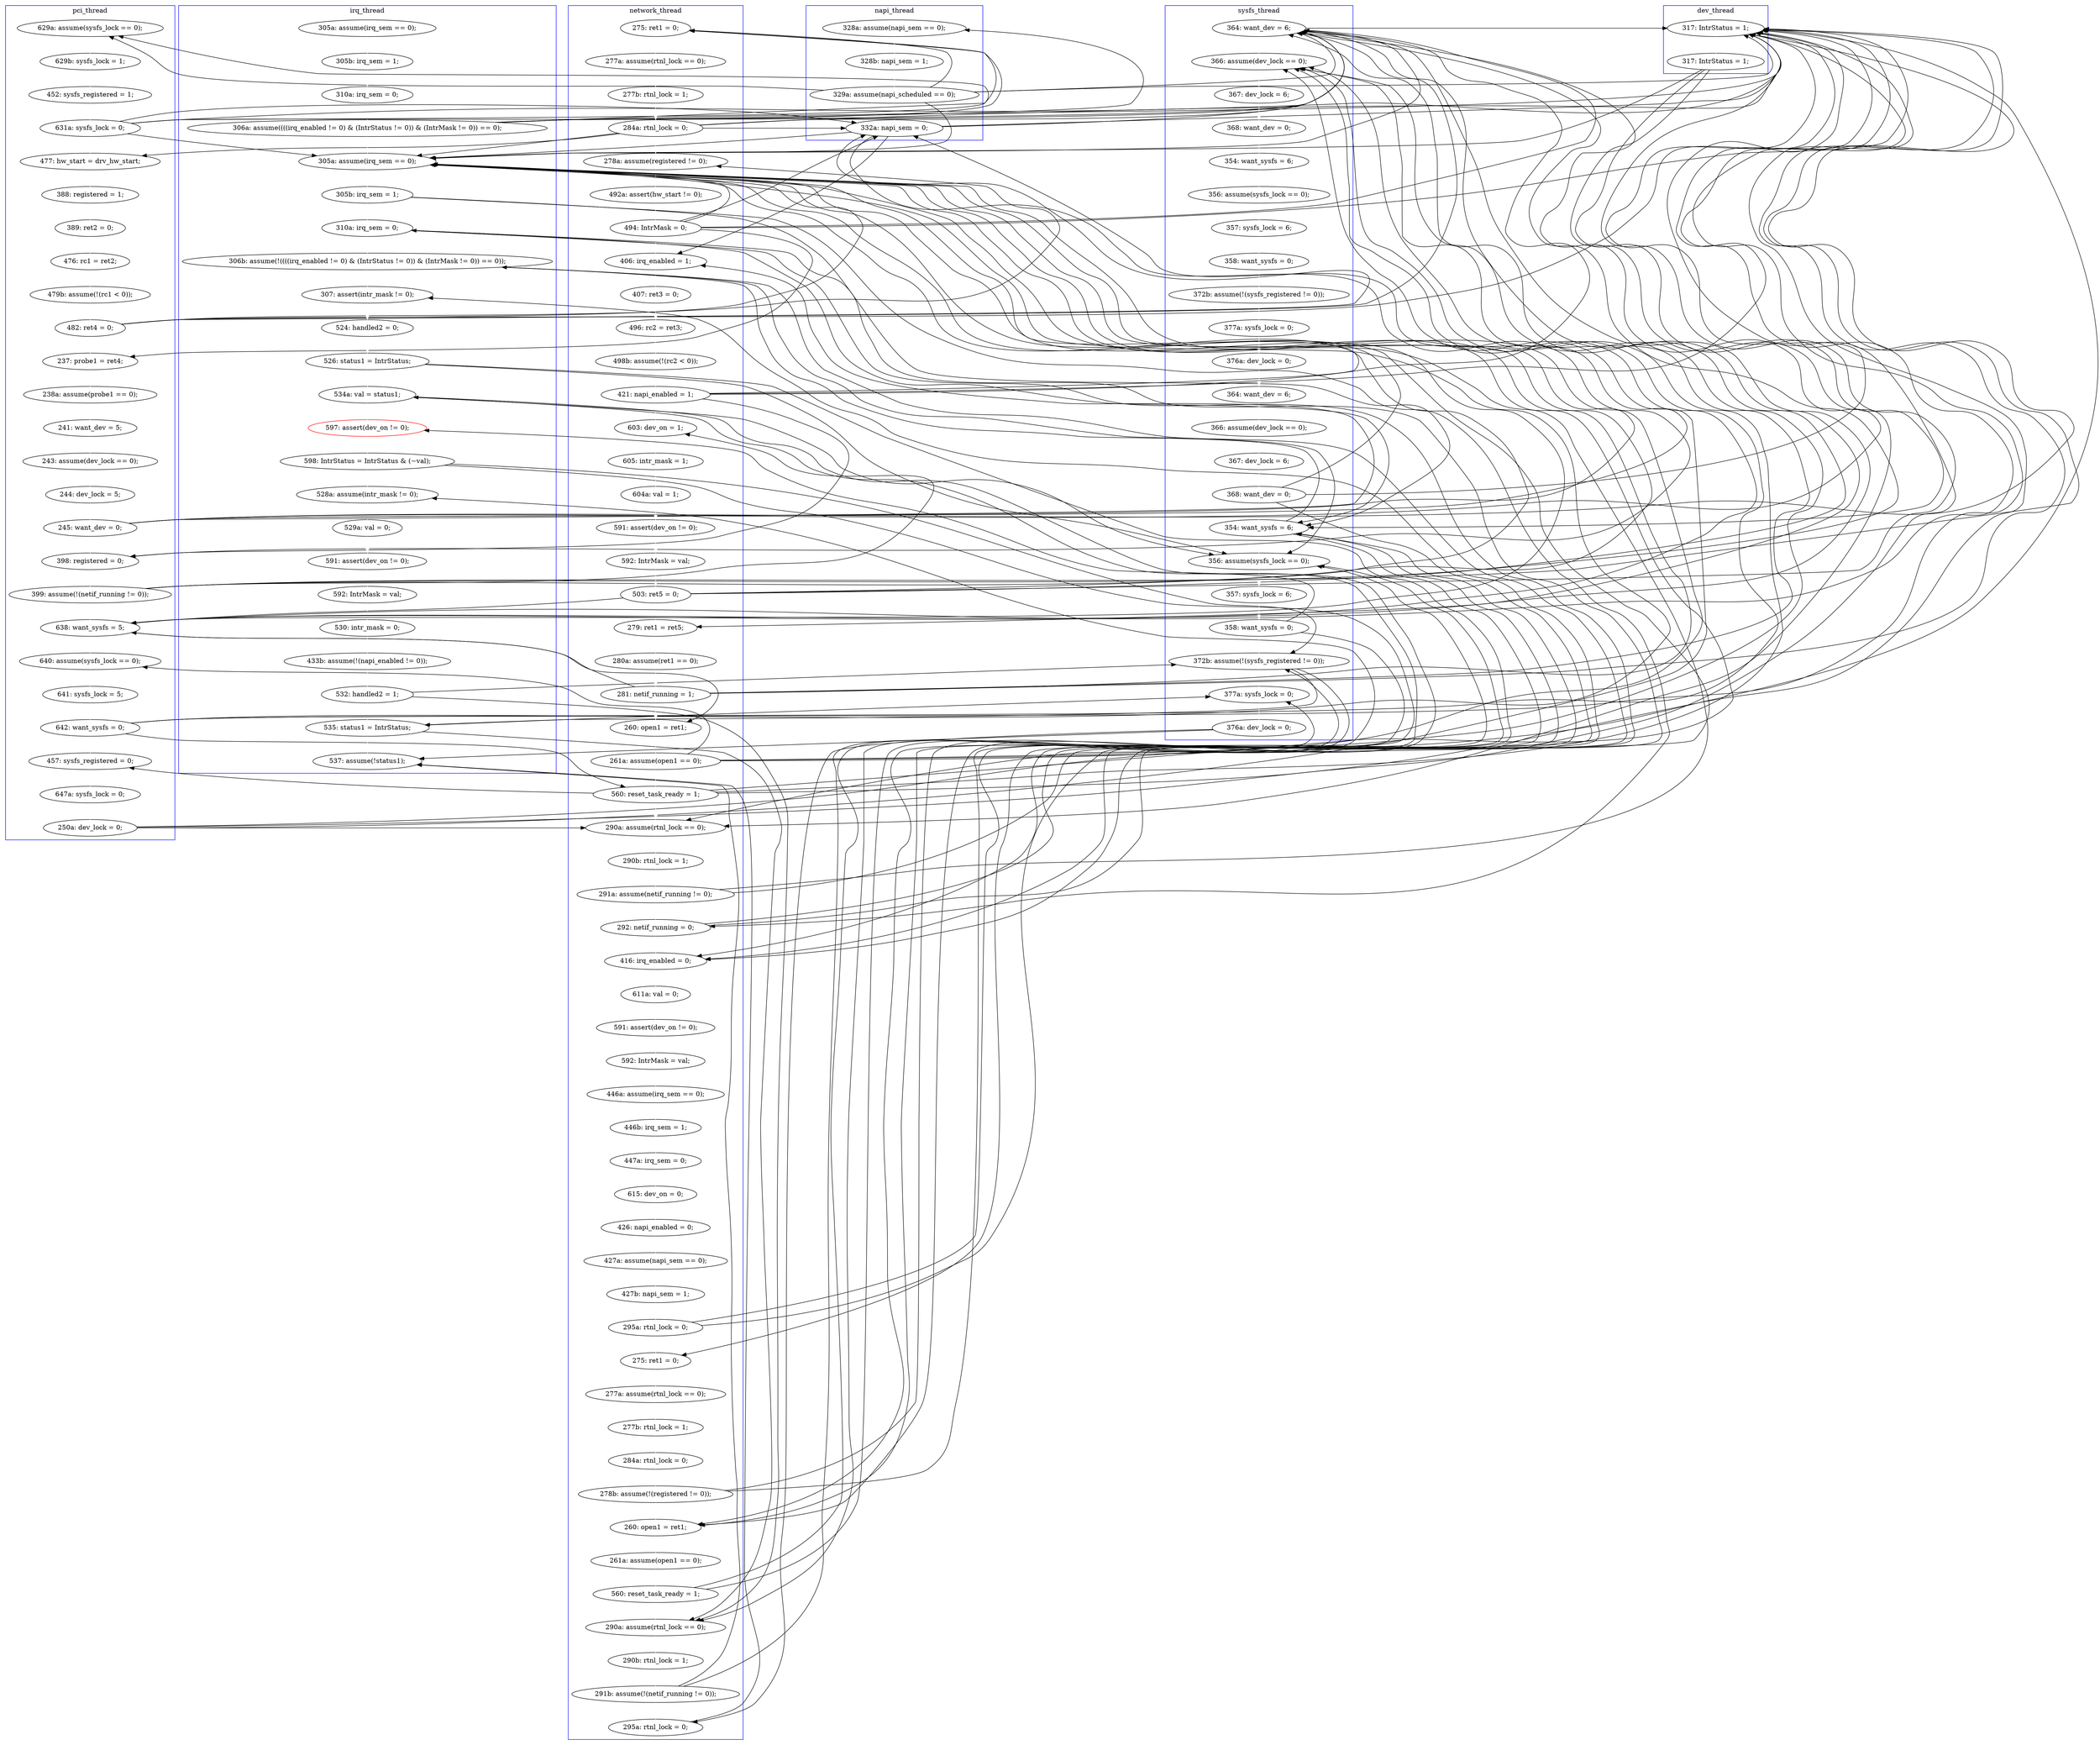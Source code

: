 digraph Counterexample {
	43 -> 48 [color = black, style = solid, constraint = false]
	133 -> 136 [color = white, style = solid]
	180 -> 186 [color = black, style = solid, constraint = false]
	80 -> 190 [color = black, style = solid, constraint = false]
	242 -> 244 [color = white, style = solid]
	213 -> 214 [color = white, style = solid]
	279 -> 284 [color = black, style = solid, constraint = false]
	163 -> 190 [color = black, style = solid, constraint = false]
	167 -> 168 [color = white, style = solid]
	269 -> 270 [color = white, style = solid]
	95 -> 96 [color = white, style = solid]
	258 -> 264 [color = white, style = solid]
	184 -> 195 [color = black, style = solid, constraint = false]
	142 -> 190 [color = black, style = solid, constraint = false]
	135 -> 164 [color = white, style = solid]
	193 -> 195 [color = black, style = solid, constraint = false]
	115 -> 190 [color = black, style = solid, constraint = false]
	91 -> 94 [color = white, style = solid]
	90 -> 102 [color = black, style = solid, constraint = false]
	284 -> 285 [color = white, style = solid]
	136 -> 139 [color = white, style = solid]
	67 -> 81 [color = white, style = solid]
	192 -> 195 [color = black, style = solid, constraint = false]
	255 -> 258 [color = white, style = solid]
	254 -> 255 [color = black, style = solid, constraint = false]
	151 -> 181 [color = black, style = solid, constraint = false]
	80 -> 102 [color = black, style = solid, constraint = false]
	280 -> 281 [color = black, style = solid, constraint = false]
	189 -> 195 [color = black, style = solid, constraint = false]
	155 -> 157 [color = black, style = solid, constraint = false]
	102 -> 120 [color = black, style = solid, constraint = false]
	67 -> 181 [color = black, style = solid, constraint = false]
	115 -> 123 [color = white, style = solid]
	26 -> 27 [color = white, style = solid]
	140 -> 181 [color = black, style = solid, constraint = false]
	264 -> 266 [color = black, style = solid, constraint = false]
	135 -> 190 [color = black, style = solid, constraint = false]
	195 -> 247 [color = white, style = solid]
	169 -> 170 [color = white, style = solid]
	225 -> 247 [color = black, style = solid, constraint = false]
	163 -> 181 [color = black, style = solid, constraint = false]
	80 -> 135 [color = black, style = solid, constraint = false]
	177 -> 178 [color = white, style = solid]
	122 -> 135 [color = black, style = solid, constraint = false]
	190 -> 191 [color = white, style = solid]
	192 -> 201 [color = white, style = solid]
	67 -> 135 [color = black, style = solid, constraint = false]
	80 -> 91 [color = white, style = solid]
	90 -> 135 [color = black, style = solid, constraint = false]
	94 -> 95 [color = white, style = solid]
	280 -> 289 [color = white, style = solid]
	43 -> 181 [color = black, style = solid, constraint = false]
	112 -> 115 [color = white, style = solid]
	212 -> 213 [color = white, style = solid]
	155 -> 190 [color = black, style = solid, constraint = false]
	81 -> 89 [color = white, style = solid]
	135 -> 136 [color = black, style = solid, constraint = false]
	74 -> 75 [color = white, style = solid]
	64 -> 65 [color = white, style = solid]
	254 -> 266 [color = white, style = solid]
	244 -> 255 [color = white, style = solid]
	32 -> 181 [color = black, style = solid, constraint = false]
	43 -> 102 [color = white, style = solid]
	168 -> 169 [color = white, style = solid]
	90 -> 107 [color = white, style = solid]
	123 -> 125 [color = white, style = solid]
	61 -> 181 [color = black, style = solid, constraint = false]
	43 -> 64 [color = black, style = solid, constraint = false]
	280 -> 284 [color = black, style = solid, constraint = false]
	174 -> 175 [color = white, style = solid]
	139 -> 140 [color = white, style = solid]
	76 -> 79 [color = white, style = solid]
	108 -> 109 [color = white, style = solid]
	43 -> 190 [color = black, style = solid, constraint = false]
	165 -> 166 [color = white, style = solid]
	151 -> 157 [color = white, style = solid]
	235 -> 236 [color = white, style = solid]
	240 -> 241 [color = white, style = solid]
	115 -> 120 [color = black, style = solid, constraint = false]
	25 -> 26 [color = white, style = solid]
	239 -> 240 [color = white, style = solid]
	180 -> 181 [color = black, style = solid, constraint = false]
	122 -> 181 [color = black, style = solid, constraint = false]
	178 -> 179 [color = white, style = solid]
	248 -> 249 [color = white, style = solid]
	75 -> 76 [color = white, style = solid]
	214 -> 216 [color = white, style = solid]
	133 -> 181 [color = black, style = solid, constraint = false]
	120 -> 122 [color = white, style = solid]
	32 -> 64 [color = black, style = solid, constraint = false]
	122 -> 142 [color = white, style = solid]
	115 -> 135 [color = black, style = solid, constraint = false]
	61 -> 135 [color = black, style = solid, constraint = false]
	287 -> 308 [color = black, style = solid, constraint = false]
	98 -> 190 [color = black, style = solid, constraint = false]
	180 -> 195 [color = white, style = solid]
	254 -> 280 [color = black, style = solid, constraint = false]
	266 -> 267 [color = white, style = solid]
	65 -> 66 [color = white, style = solid]
	80 -> 181 [color = black, style = solid, constraint = false]
	205 -> 207 [color = white, style = solid]
	67 -> 190 [color = black, style = solid, constraint = false]
	98 -> 135 [color = black, style = solid, constraint = false]
	264 -> 280 [color = black, style = solid, constraint = false]
	96 -> 97 [color = white, style = solid]
	236 -> 239 [color = black, style = solid, constraint = false]
	140 -> 143 [color = white, style = solid]
	180 -> 190 [color = black, style = solid, constraint = false]
	151 -> 190 [color = black, style = solid, constraint = false]
	195 -> 201 [color = black, style = solid, constraint = false]
	189 -> 190 [color = black, style = solid, constraint = false]
	61 -> 102 [color = black, style = solid, constraint = false]
	253 -> 254 [color = white, style = solid]
	157 -> 160 [color = white, style = solid]
	163 -> 186 [color = black, style = solid, constraint = false]
	297 -> 308 [color = black, style = solid, constraint = false]
	146 -> 181 [color = black, style = solid, constraint = false]
	287 -> 297 [color = white, style = solid]
	249 -> 253 [color = black, style = solid, constraint = false]
	241 -> 242 [color = white, style = solid]
	208 -> 212 [color = white, style = solid]
	281 -> 284 [color = black, style = solid, constraint = false]
	98 -> 102 [color = black, style = solid, constraint = false]
	115 -> 181 [color = black, style = solid, constraint = false]
	146 -> 149 [color = black, style = solid, constraint = false]
	122 -> 190 [color = black, style = solid, constraint = false]
	142 -> 164 [color = black, style = solid, constraint = false]
	143 -> 146 [color = white, style = solid]
	49 -> 52 [color = white, style = solid]
	122 -> 123 [color = black, style = solid, constraint = false]
	151 -> 164 [color = black, style = solid, constraint = false]
	90 -> 190 [color = black, style = solid, constraint = false]
	102 -> 135 [color = black, style = solid, constraint = false]
	249 -> 255 [color = black, style = solid, constraint = false]
	247 -> 248 [color = white, style = solid]
	135 -> 142 [color = black, style = solid, constraint = false]
	216 -> 220 [color = white, style = solid]
	272 -> 277 [color = white, style = solid]
	285 -> 287 [color = white, style = solid]
	287 -> 289 [color = black, style = solid, constraint = false]
	220 -> 221 [color = white, style = solid]
	222 -> 225 [color = white, style = solid]
	61 -> 190 [color = black, style = solid, constraint = false]
	79 -> 80 [color = white, style = solid]
	191 -> 193 [color = white, style = solid]
	279 -> 281 [color = white, style = solid]
	236 -> 247 [color = black, style = solid, constraint = false]
	160 -> 163 [color = white, style = solid]
	27 -> 32 [color = white, style = solid]
	140 -> 142 [color = black, style = solid, constraint = false]
	61 -> 64 [color = black, style = solid, constraint = false]
	128 -> 130 [color = white, style = solid]
	270 -> 272 [color = white, style = solid]
	191 -> 195 [color = black, style = solid, constraint = false]
	90 -> 181 [color = black, style = solid, constraint = false]
	267 -> 269 [color = white, style = solid]
	175 -> 177 [color = white, style = solid]
	146 -> 155 [color = white, style = solid]
	289 -> 290 [color = white, style = solid]
	246 -> 255 [color = black, style = solid, constraint = false]
	142 -> 149 [color = white, style = solid]
	290 -> 297 [color = black, style = solid, constraint = false]
	193 -> 201 [color = black, style = solid, constraint = false]
	98 -> 120 [color = white, style = solid]
	98 -> 181 [color = black, style = solid, constraint = false]
	133 -> 142 [color = black, style = solid, constraint = false]
	186 -> 187 [color = white, style = solid]
	32 -> 190 [color = white, style = solid]
	244 -> 246 [color = black, style = solid, constraint = false]
	197 -> 201 [color = black, style = solid, constraint = false]
	107 -> 108 [color = white, style = solid]
	207 -> 208 [color = white, style = solid]
	126 -> 128 [color = white, style = solid]
	150 -> 151 [color = white, style = solid]
	140 -> 190 [color = black, style = solid, constraint = false]
	102 -> 181 [color = black, style = solid, constraint = false]
	281 -> 308 [color = white, style = solid]
	170 -> 172 [color = white, style = solid]
	149 -> 150 [color = white, style = solid]
	140 -> 164 [color = black, style = solid, constraint = false]
	201 -> 205 [color = white, style = solid]
	48 -> 49 [color = white, style = solid]
	279 -> 280 [color = black, style = solid, constraint = false]
	102 -> 107 [color = black, style = solid, constraint = false]
	281 -> 289 [color = black, style = solid, constraint = false]
	125 -> 126 [color = white, style = solid]
	179 -> 180 [color = white, style = solid]
	146 -> 190 [color = black, style = solid, constraint = false]
	184 -> 186 [color = black, style = solid, constraint = false]
	40 -> 41 [color = white, style = solid]
	98 -> 107 [color = black, style = solid, constraint = false]
	230 -> 235 [color = white, style = solid]
	172 -> 174 [color = white, style = solid]
	80 -> 81 [color = black, style = solid, constraint = false]
	61 -> 69 [color = white, style = solid]
	32 -> 40 [color = black, style = solid, constraint = false]
	135 -> 181 [color = black, style = solid, constraint = false]
	32 -> 48 [color = black, style = solid, constraint = false]
	192 -> 193 [color = black, style = solid, constraint = false]
	264 -> 284 [color = white, style = solid]
	236 -> 246 [color = white, style = solid]
	290 -> 308 [color = black, style = solid, constraint = false]
	130 -> 133 [color = white, style = solid]
	133 -> 135 [color = black, style = solid, constraint = false]
	151 -> 155 [color = black, style = solid, constraint = false]
	197 -> 230 [color = white, style = solid]
	109 -> 112 [color = white, style = solid]
	225 -> 239 [color = white, style = solid]
	246 -> 247 [color = black, style = solid, constraint = false]
	69 -> 74 [color = white, style = solid]
	184 -> 190 [color = black, style = solid, constraint = false]
	67 -> 102 [color = black, style = solid, constraint = false]
	146 -> 164 [color = black, style = solid, constraint = false]
	41 -> 43 [color = white, style = solid]
	155 -> 164 [color = black, style = solid, constraint = false]
	166 -> 167 [color = white, style = solid]
	66 -> 67 [color = white, style = solid]
	142 -> 181 [color = black, style = solid, constraint = false]
	244 -> 247 [color = black, style = solid, constraint = false]
	133 -> 190 [color = black, style = solid, constraint = false]
	225 -> 230 [color = black, style = solid, constraint = false]
	155 -> 186 [color = white, style = solid]
	43 -> 135 [color = black, style = solid, constraint = false]
	32 -> 135 [color = black, style = solid, constraint = false]
	97 -> 98 [color = white, style = solid]
	89 -> 90 [color = white, style = solid]
	67 -> 69 [color = black, style = solid, constraint = false]
	193 -> 197 [color = white, style = solid]
	163 -> 164 [color = black, style = solid, constraint = false]
	164 -> 165 [color = white, style = solid]
	277 -> 279 [color = white, style = solid]
	52 -> 61 [color = white, style = solid]
	249 -> 280 [color = white, style = solid]
	102 -> 190 [color = black, style = solid, constraint = false]
	246 -> 253 [color = white, style = solid]
	90 -> 91 [color = black, style = solid, constraint = false]
	195 -> 197 [color = black, style = solid, constraint = false]
	181 -> 184 [color = white, style = solid]
	221 -> 222 [color = white, style = solid]
	155 -> 181 [color = black, style = solid, constraint = false]
	197 -> 247 [color = black, style = solid, constraint = false]
	191 -> 192 [color = black, style = solid, constraint = false]
	187 -> 189 [color = white, style = solid]
	189 -> 192 [color = white, style = solid]
	142 -> 143 [color = black, style = solid, constraint = false]
	subgraph cluster7 {
		label = dev_thread
		color = blue
		181  [label = "317: IntrStatus = 1;"]
		184  [label = "317: IntrStatus = 1;"]
	}
	subgraph cluster1 {
		label = pci_thread
		color = blue
		69  [label = "477: hw_start = drv_hw_start;"]
		61  [label = "631a: sysfs_lock = 0;"]
		97  [label = "244: dev_lock = 5;"]
		149  [label = "640: assume(sysfs_lock == 0);"]
		96  [label = "243: assume(dev_lock == 0);"]
		48  [label = "629a: assume(sysfs_lock == 0);"]
		122  [label = "399: assume(!(netif_running != 0));"]
		76  [label = "476: rc1 = ret2;"]
		95  [label = "241: want_dev = 5;"]
		79  [label = "479b: assume(!(rc1 < 0));"]
		80  [label = "482: ret4 = 0;"]
		52  [label = "452: sysfs_registered = 1;"]
		49  [label = "629b: sysfs_lock = 1;"]
		98  [label = "245: want_dev = 0;"]
		75  [label = "389: ret2 = 0;"]
		163  [label = "250a: dev_lock = 0;"]
		74  [label = "388: registered = 1;"]
		150  [label = "641: sysfs_lock = 5;"]
		151  [label = "642: want_sysfs = 0;"]
		142  [label = "638: want_sysfs = 5;"]
		94  [label = "238a: assume(probe1 == 0);"]
		91  [label = "237: probe1 = ret4;"]
		157  [label = "457: sysfs_registered = 0;"]
		120  [label = "398: registered = 0;"]
		160  [label = "647a: sysfs_lock = 0;"]
	}
	subgraph cluster4 {
		label = napi_thread
		color = blue
		102  [label = "332a: napi_sem = 0;"]
		43  [label = "329a: assume(napi_scheduled == 0);"]
		41  [label = "328b: napi_sem = 1;"]
		40  [label = "328a: assume(napi_sem == 0);"]
	}
	subgraph cluster6 {
		label = sysfs_thread
		color = blue
		167  [label = "354: want_sysfs = 6;"]
		166  [label = "368: want_dev = 0;"]
		168  [label = "356: assume(sysfs_lock == 0);"]
		172  [label = "372b: assume(!(sysfs_registered != 0));"]
		174  [label = "377a: sysfs_lock = 0;"]
		280  [label = "372b: assume(!(sysfs_registered != 0));"]
		180  [label = "368: want_dev = 0;"]
		177  [label = "364: want_dev = 6;"]
		169  [label = "357: sysfs_lock = 6;"]
		247  [label = "356: assume(sysfs_lock == 0);"]
		165  [label = "367: dev_lock = 6;"]
		289  [label = "377a: sysfs_lock = 0;"]
		179  [label = "367: dev_lock = 6;"]
		178  [label = "366: assume(dev_lock == 0);"]
		135  [label = "364: want_dev = 6;"]
		195  [label = "354: want_sysfs = 6;"]
		170  [label = "358: want_sysfs = 0;"]
		164  [label = "366: assume(dev_lock == 0);"]
		175  [label = "376a: dev_lock = 0;"]
		249  [label = "358: want_sysfs = 0;"]
		290  [label = "376a: dev_lock = 0;"]
		248  [label = "357: sysfs_lock = 6;"]
	}
	subgraph cluster3 {
		label = irq_thread
		color = blue
		193  [label = "310a: irq_sem = 0;"]
		230  [label = "307: assert(intr_mask != 0);"]
		235  [label = "524: handled2 = 0;"]
		267  [label = "529a: val = 0;"]
		236  [label = "526: status1 = IntrStatus;"]
		266  [label = "528a: assume(intr_mask != 0);"]
		27  [label = "310a: irq_sem = 0;"]
		270  [label = "592: IntrMask = val;"]
		32  [label = "306a: assume((((irq_enabled != 0) & (IntrStatus != 0)) & (IntrMask != 0)) == 0);"]
		26  [label = "305b: irq_sem = 1;"]
		279  [label = "532: handled2 = 1;"]
		272  [label = "530: intr_mask = 0;"]
		197  [label = "306b: assume(!((((irq_enabled != 0) & (IntrStatus != 0)) & (IntrMask != 0)) == 0));"]
		281  [label = "535: status1 = IntrStatus;"]
		190  [label = "305a: assume(irq_sem == 0);"]
		254  [label = "598: IntrStatus = IntrStatus & (~val);"]
		246  [label = "534a: val = status1;"]
		269  [label = "591: assert(dev_on != 0);"]
		308  [label = "537: assume(!status1);"]
		191  [label = "305b: irq_sem = 1;"]
		277  [label = "433b: assume(!(napi_enabled != 0));"]
		25  [label = "305a: assume(irq_sem == 0);"]
		253  [label = "597: assert(dev_on != 0);", color = red]
	}
	subgraph cluster2 {
		label = network_thread
		color = blue
		90  [label = "494: IntrMask = 0;"]
		201  [label = "416: irq_enabled = 0;"]
		241  [label = "277b: rtnl_lock = 1;"]
		213  [label = "446b: irq_sem = 1;"]
		136  [label = "279: ret1 = ret5;"]
		244  [label = "278b: assume(!(registered != 0));"]
		264  [label = "560: reset_task_ready = 1;"]
		108  [label = "407: ret3 = 0;"]
		284  [label = "290a: assume(rtnl_lock == 0);"]
		67  [label = "284a: rtnl_lock = 0;"]
		125  [label = "605: intr_mask = 1;"]
		64  [label = "275: ret1 = 0;"]
		112  [label = "498b: assume(!(rc2 < 0));"]
		146  [label = "261a: assume(open1 == 0);"]
		115  [label = "421: napi_enabled = 1;"]
		187  [label = "290b: rtnl_lock = 1;"]
		65  [label = "277a: assume(rtnl_lock == 0);"]
		192  [label = "292: netif_running = 0;"]
		66  [label = "277b: rtnl_lock = 1;"]
		297  [label = "295a: rtnl_lock = 0;"]
		222  [label = "427b: napi_sem = 1;"]
		205  [label = "611a: val = 0;"]
		258  [label = "261a: assume(open1 == 0);"]
		186  [label = "290a: assume(rtnl_lock == 0);"]
		109  [label = "496: rc2 = ret3;"]
		207  [label = "591: assert(dev_on != 0);"]
		107  [label = "406: irq_enabled = 1;"]
		221  [label = "427a: assume(napi_sem == 0);"]
		189  [label = "291a: assume(netif_running != 0);"]
		133  [label = "503: ret5 = 0;"]
		285  [label = "290b: rtnl_lock = 1;"]
		239  [label = "275: ret1 = 0;"]
		240  [label = "277a: assume(rtnl_lock == 0);"]
		287  [label = "291b: assume(!(netif_running != 0));"]
		143  [label = "260: open1 = ret1;"]
		255  [label = "260: open1 = ret1;"]
		214  [label = "447a: irq_sem = 0;"]
		130  [label = "592: IntrMask = val;"]
		208  [label = "592: IntrMask = val;"]
		220  [label = "426: napi_enabled = 0;"]
		216  [label = "615: dev_on = 0;"]
		126  [label = "604a: val = 1;"]
		128  [label = "591: assert(dev_on != 0);"]
		225  [label = "295a: rtnl_lock = 0;"]
		123  [label = "603: dev_on = 1;"]
		81  [label = "278a: assume(registered != 0);"]
		140  [label = "281: netif_running = 1;"]
		212  [label = "446a: assume(irq_sem == 0);"]
		242  [label = "284a: rtnl_lock = 0;"]
		139  [label = "280a: assume(ret1 == 0);"]
		89  [label = "492a: assert(hw_start != 0);"]
		155  [label = "560: reset_task_ready = 1;"]
	}
}